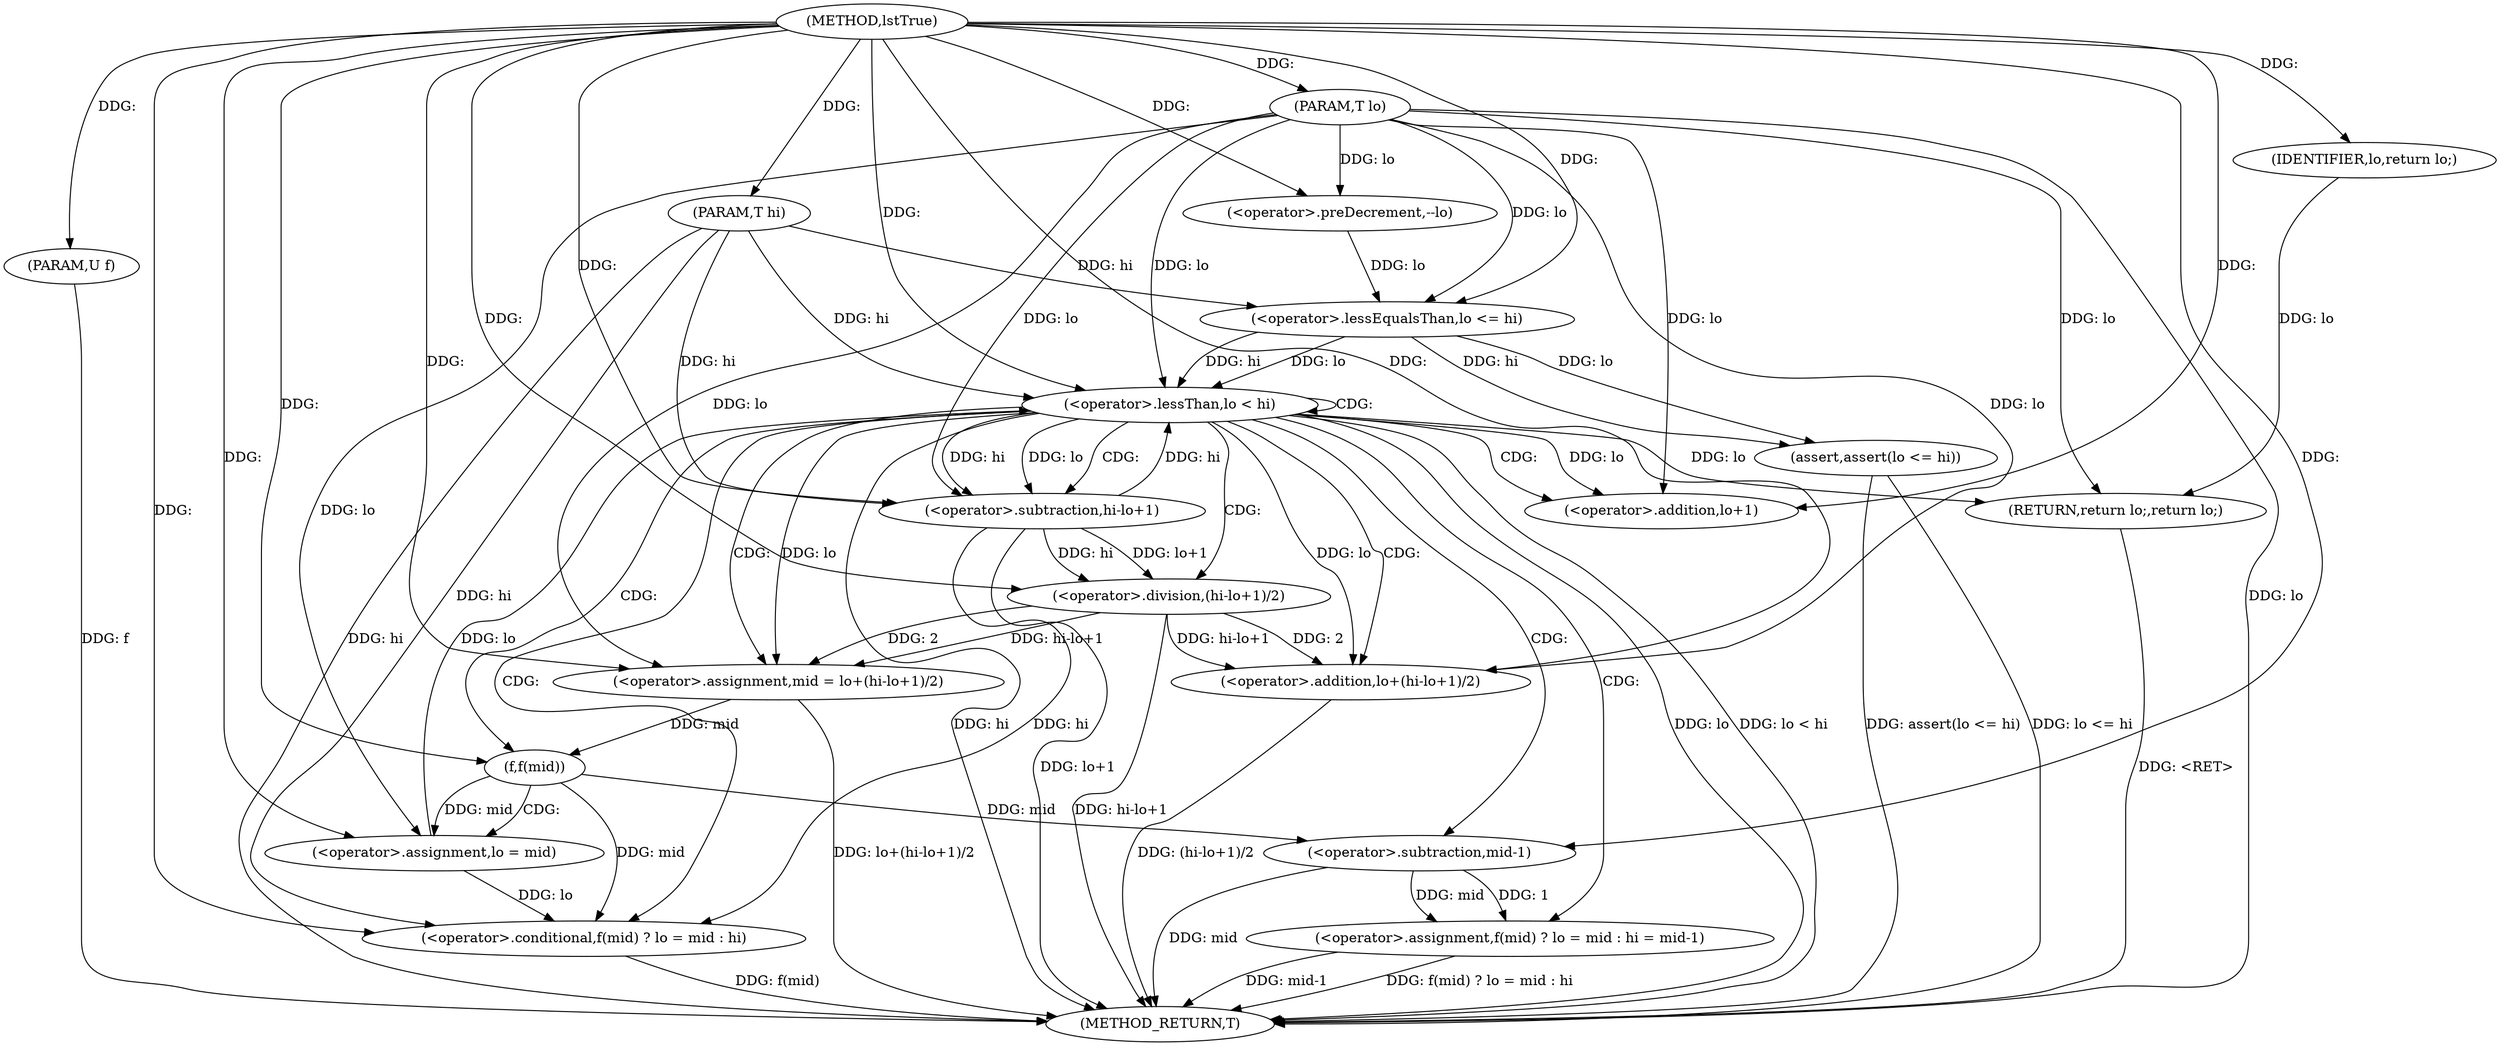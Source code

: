 digraph "lstTrue" {  
"1000333" [label = "(METHOD,lstTrue)" ]
"1000374" [label = "(METHOD_RETURN,T)" ]
"1000334" [label = "(PARAM,T lo)" ]
"1000335" [label = "(PARAM,T hi)" ]
"1000336" [label = "(PARAM,U f)" ]
"1000338" [label = "(<operator>.preDecrement,--lo)" ]
"1000340" [label = "(assert,assert(lo <= hi))" ]
"1000372" [label = "(RETURN,return lo;,return lo;)" ]
"1000345" [label = "(<operator>.lessThan,lo < hi)" ]
"1000373" [label = "(IDENTIFIER,lo,return lo;)" ]
"1000341" [label = "(<operator>.lessEqualsThan,lo <= hi)" ]
"1000350" [label = "(<operator>.assignment,mid = lo+(hi-lo+1)/2)" ]
"1000361" [label = "(<operator>.assignment,f(mid) ? lo = mid : hi = mid-1)" ]
"1000352" [label = "(<operator>.addition,lo+(hi-lo+1)/2)" ]
"1000362" [label = "(<operator>.conditional,f(mid) ? lo = mid : hi)" ]
"1000369" [label = "(<operator>.subtraction,mid-1)" ]
"1000354" [label = "(<operator>.division,(hi-lo+1)/2)" ]
"1000363" [label = "(f,f(mid))" ]
"1000365" [label = "(<operator>.assignment,lo = mid)" ]
"1000355" [label = "(<operator>.subtraction,hi-lo+1)" ]
"1000357" [label = "(<operator>.addition,lo+1)" ]
  "1000372" -> "1000374"  [ label = "DDG: <RET>"] 
  "1000334" -> "1000374"  [ label = "DDG: lo"] 
  "1000335" -> "1000374"  [ label = "DDG: hi"] 
  "1000336" -> "1000374"  [ label = "DDG: f"] 
  "1000340" -> "1000374"  [ label = "DDG: lo <= hi"] 
  "1000340" -> "1000374"  [ label = "DDG: assert(lo <= hi)"] 
  "1000345" -> "1000374"  [ label = "DDG: lo"] 
  "1000345" -> "1000374"  [ label = "DDG: hi"] 
  "1000345" -> "1000374"  [ label = "DDG: lo < hi"] 
  "1000355" -> "1000374"  [ label = "DDG: lo+1"] 
  "1000354" -> "1000374"  [ label = "DDG: hi-lo+1"] 
  "1000352" -> "1000374"  [ label = "DDG: (hi-lo+1)/2"] 
  "1000350" -> "1000374"  [ label = "DDG: lo+(hi-lo+1)/2"] 
  "1000362" -> "1000374"  [ label = "DDG: f(mid)"] 
  "1000361" -> "1000374"  [ label = "DDG: f(mid) ? lo = mid : hi"] 
  "1000369" -> "1000374"  [ label = "DDG: mid"] 
  "1000361" -> "1000374"  [ label = "DDG: mid-1"] 
  "1000333" -> "1000334"  [ label = "DDG: "] 
  "1000333" -> "1000335"  [ label = "DDG: "] 
  "1000333" -> "1000336"  [ label = "DDG: "] 
  "1000373" -> "1000372"  [ label = "DDG: lo"] 
  "1000345" -> "1000372"  [ label = "DDG: lo"] 
  "1000334" -> "1000372"  [ label = "DDG: lo"] 
  "1000334" -> "1000338"  [ label = "DDG: lo"] 
  "1000333" -> "1000338"  [ label = "DDG: "] 
  "1000341" -> "1000340"  [ label = "DDG: lo"] 
  "1000341" -> "1000340"  [ label = "DDG: hi"] 
  "1000333" -> "1000373"  [ label = "DDG: "] 
  "1000338" -> "1000341"  [ label = "DDG: lo"] 
  "1000334" -> "1000341"  [ label = "DDG: lo"] 
  "1000333" -> "1000341"  [ label = "DDG: "] 
  "1000335" -> "1000341"  [ label = "DDG: hi"] 
  "1000341" -> "1000345"  [ label = "DDG: lo"] 
  "1000365" -> "1000345"  [ label = "DDG: lo"] 
  "1000334" -> "1000345"  [ label = "DDG: lo"] 
  "1000333" -> "1000345"  [ label = "DDG: "] 
  "1000341" -> "1000345"  [ label = "DDG: hi"] 
  "1000335" -> "1000345"  [ label = "DDG: hi"] 
  "1000355" -> "1000345"  [ label = "DDG: hi"] 
  "1000354" -> "1000350"  [ label = "DDG: hi-lo+1"] 
  "1000354" -> "1000350"  [ label = "DDG: 2"] 
  "1000334" -> "1000350"  [ label = "DDG: lo"] 
  "1000333" -> "1000350"  [ label = "DDG: "] 
  "1000345" -> "1000350"  [ label = "DDG: lo"] 
  "1000369" -> "1000361"  [ label = "DDG: 1"] 
  "1000369" -> "1000361"  [ label = "DDG: mid"] 
  "1000334" -> "1000352"  [ label = "DDG: lo"] 
  "1000333" -> "1000352"  [ label = "DDG: "] 
  "1000345" -> "1000352"  [ label = "DDG: lo"] 
  "1000354" -> "1000352"  [ label = "DDG: hi-lo+1"] 
  "1000354" -> "1000352"  [ label = "DDG: 2"] 
  "1000365" -> "1000362"  [ label = "DDG: lo"] 
  "1000363" -> "1000362"  [ label = "DDG: mid"] 
  "1000333" -> "1000362"  [ label = "DDG: "] 
  "1000355" -> "1000362"  [ label = "DDG: hi"] 
  "1000335" -> "1000362"  [ label = "DDG: hi"] 
  "1000363" -> "1000369"  [ label = "DDG: mid"] 
  "1000333" -> "1000369"  [ label = "DDG: "] 
  "1000355" -> "1000354"  [ label = "DDG: hi"] 
  "1000355" -> "1000354"  [ label = "DDG: lo+1"] 
  "1000333" -> "1000354"  [ label = "DDG: "] 
  "1000350" -> "1000363"  [ label = "DDG: mid"] 
  "1000333" -> "1000363"  [ label = "DDG: "] 
  "1000334" -> "1000365"  [ label = "DDG: lo"] 
  "1000333" -> "1000365"  [ label = "DDG: "] 
  "1000363" -> "1000365"  [ label = "DDG: mid"] 
  "1000345" -> "1000355"  [ label = "DDG: hi"] 
  "1000335" -> "1000355"  [ label = "DDG: hi"] 
  "1000333" -> "1000355"  [ label = "DDG: "] 
  "1000345" -> "1000355"  [ label = "DDG: lo"] 
  "1000334" -> "1000355"  [ label = "DDG: lo"] 
  "1000345" -> "1000357"  [ label = "DDG: lo"] 
  "1000334" -> "1000357"  [ label = "DDG: lo"] 
  "1000333" -> "1000357"  [ label = "DDG: "] 
  "1000345" -> "1000357"  [ label = "CDG: "] 
  "1000345" -> "1000350"  [ label = "CDG: "] 
  "1000345" -> "1000363"  [ label = "CDG: "] 
  "1000345" -> "1000362"  [ label = "CDG: "] 
  "1000345" -> "1000355"  [ label = "CDG: "] 
  "1000345" -> "1000361"  [ label = "CDG: "] 
  "1000345" -> "1000345"  [ label = "CDG: "] 
  "1000345" -> "1000369"  [ label = "CDG: "] 
  "1000345" -> "1000352"  [ label = "CDG: "] 
  "1000345" -> "1000354"  [ label = "CDG: "] 
  "1000363" -> "1000365"  [ label = "CDG: "] 
}
